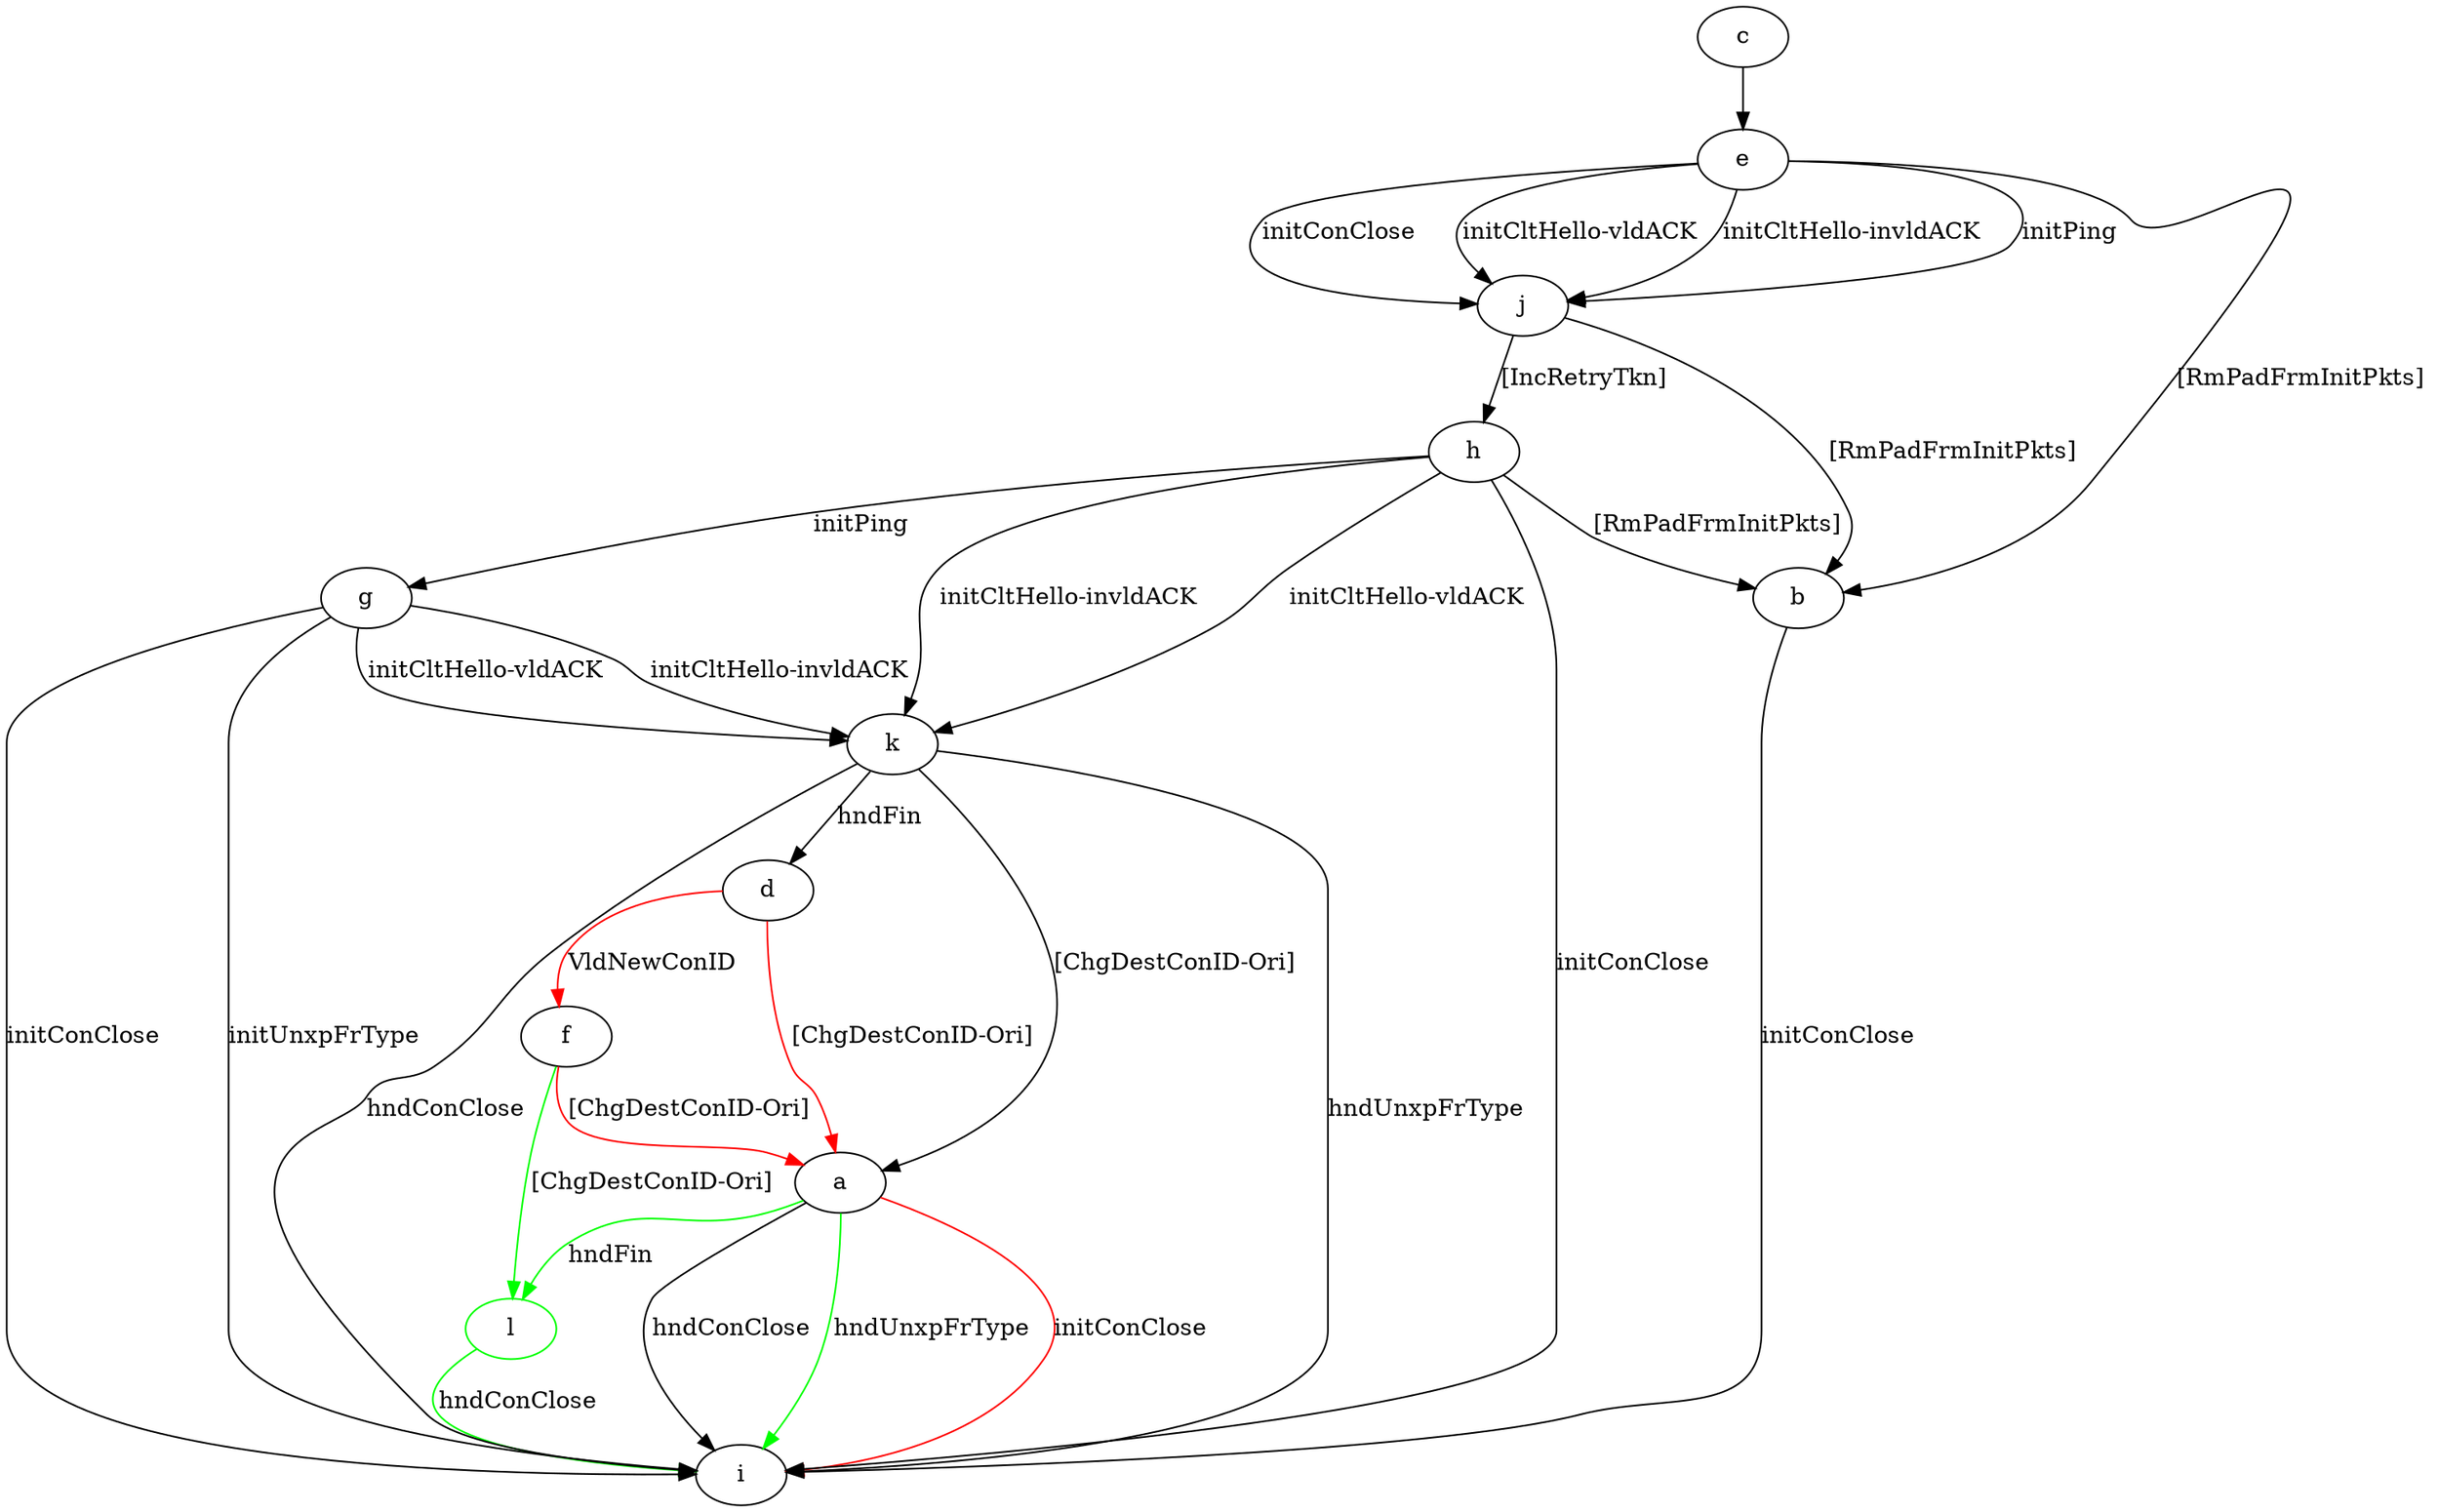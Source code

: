 digraph "" {
	a -> i	[key=0,
		label="hndConClose "];
	a -> i	[key=1,
		color=green,
		label="hndUnxpFrType "];
	a -> i	[key=2,
		color=red,
		label="initConClose "];
	l	[color=green];
	a -> l	[key=0,
		color=green,
		label="hndFin "];
	b -> i	[key=0,
		label="initConClose "];
	c -> e	[key=0];
	d -> a	[key=0,
		color=red,
		label="[ChgDestConID-Ori] "];
	d -> f	[key=0,
		color=red,
		label="VldNewConID "];
	e -> b	[key=0,
		label="[RmPadFrmInitPkts] "];
	e -> j	[key=0,
		label="initPing "];
	e -> j	[key=1,
		label="initConClose "];
	e -> j	[key=2,
		label="initCltHello-vldACK "];
	e -> j	[key=3,
		label="initCltHello-invldACK "];
	f -> a	[key=0,
		color=red,
		label="[ChgDestConID-Ori] "];
	f -> l	[key=0,
		color=green,
		label="[ChgDestConID-Ori] "];
	g -> i	[key=0,
		label="initConClose "];
	g -> i	[key=1,
		label="initUnxpFrType "];
	g -> k	[key=0,
		label="initCltHello-vldACK "];
	g -> k	[key=1,
		label="initCltHello-invldACK "];
	h -> b	[key=0,
		label="[RmPadFrmInitPkts] "];
	h -> g	[key=0,
		label="initPing "];
	h -> i	[key=0,
		label="initConClose "];
	h -> k	[key=0,
		label="initCltHello-vldACK "];
	h -> k	[key=1,
		label="initCltHello-invldACK "];
	j -> b	[key=0,
		label="[RmPadFrmInitPkts] "];
	j -> h	[key=0,
		label="[IncRetryTkn] "];
	k -> a	[key=0,
		label="[ChgDestConID-Ori] "];
	k -> d	[key=0,
		label="hndFin "];
	k -> i	[key=0,
		label="hndUnxpFrType "];
	k -> i	[key=1,
		label="hndConClose "];
	l -> i	[key=0,
		color=green,
		label="hndConClose "];
}
